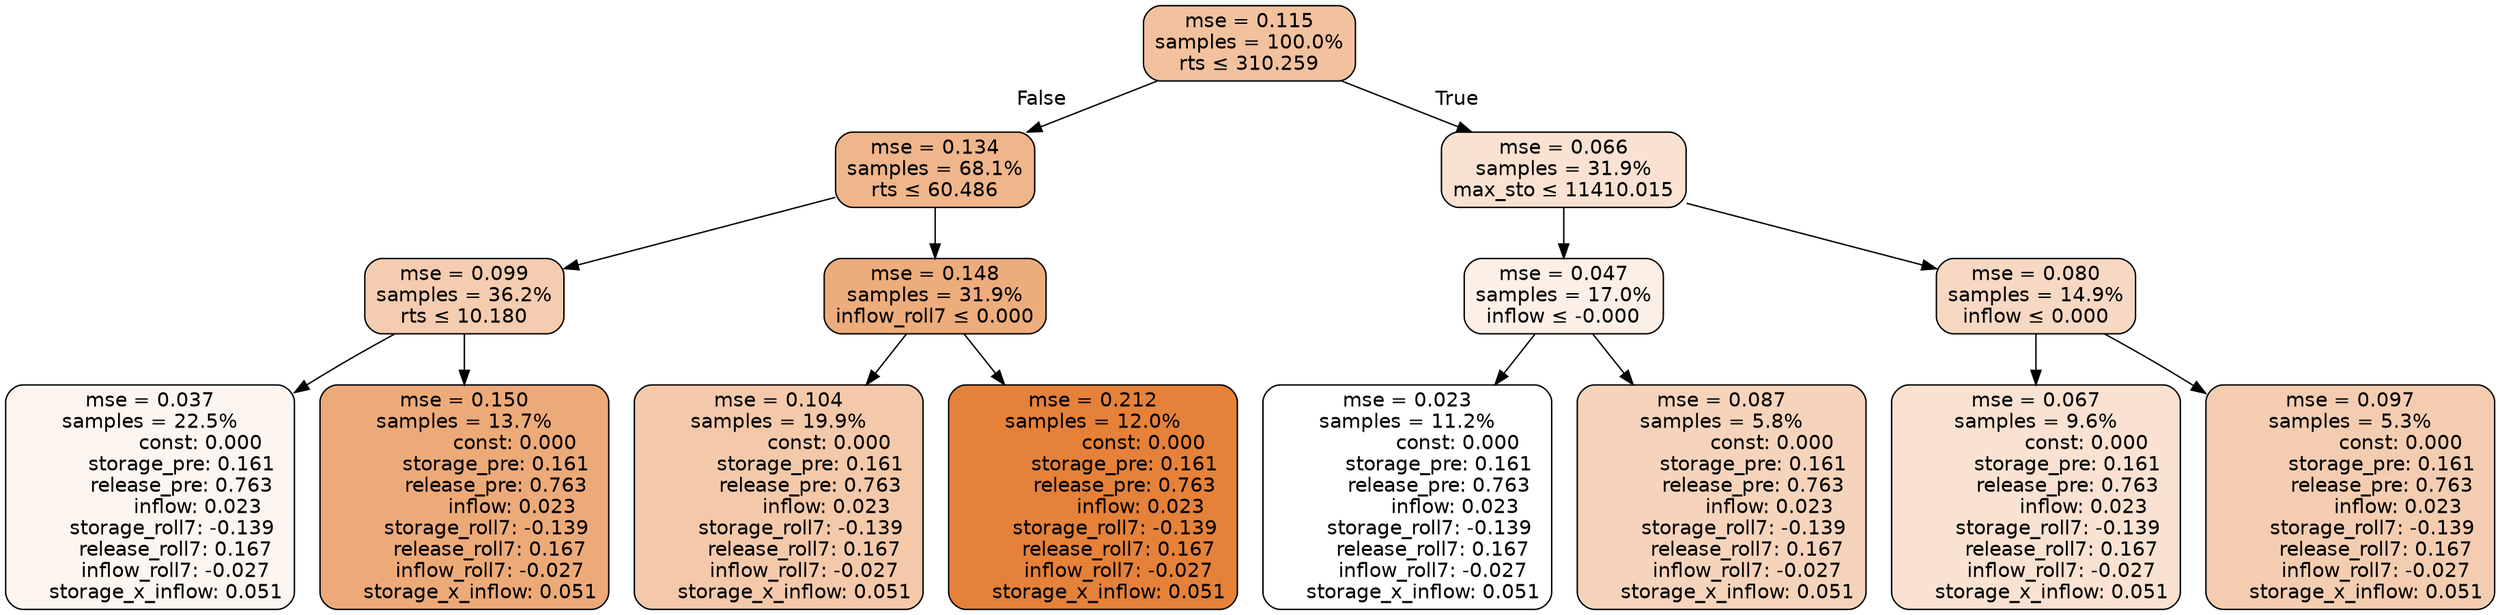 digraph tree {
node [shape=rectangle, style="filled, rounded", color="black", fontname=helvetica] ;
edge [fontname=helvetica] ;
	"0" [label="mse = 0.115
samples = 100.0%
rts &le; 310.259", fillcolor="#f2c19e"]
	"1" [label="mse = 0.134
samples = 68.1%
rts &le; 60.486", fillcolor="#efb58b"]
	"2" [label="mse = 0.099
samples = 36.2%
rts &le; 10.180", fillcolor="#f4ccaf"]
	"3" [label="mse = 0.037
samples = 22.5%
                const: 0.000
          storage_pre: 0.161
          release_pre: 0.763
               inflow: 0.023
       storage_roll7: -0.139
        release_roll7: 0.167
        inflow_roll7: -0.027
     storage_x_inflow: 0.051", fillcolor="#fdf5f0"]
	"4" [label="mse = 0.150
samples = 13.7%
                const: 0.000
          storage_pre: 0.161
          release_pre: 0.763
               inflow: 0.023
       storage_roll7: -0.139
        release_roll7: 0.167
        inflow_roll7: -0.027
     storage_x_inflow: 0.051", fillcolor="#edaa79"]
	"5" [label="mse = 0.148
samples = 31.9%
inflow_roll7 &le; 0.000", fillcolor="#edac7c"]
	"6" [label="mse = 0.104
samples = 19.9%
                const: 0.000
          storage_pre: 0.161
          release_pre: 0.763
               inflow: 0.023
       storage_roll7: -0.139
        release_roll7: 0.167
        inflow_roll7: -0.027
     storage_x_inflow: 0.051", fillcolor="#f3c9aa"]
	"7" [label="mse = 0.212
samples = 12.0%
                const: 0.000
          storage_pre: 0.161
          release_pre: 0.763
               inflow: 0.023
       storage_roll7: -0.139
        release_roll7: 0.167
        inflow_roll7: -0.027
     storage_x_inflow: 0.051", fillcolor="#e58139"]
	"8" [label="mse = 0.066
samples = 31.9%
max_sto &le; 11410.015", fillcolor="#f9e2d1"]
	"9" [label="mse = 0.047
samples = 17.0%
inflow &le; -0.000", fillcolor="#fbefe6"]
	"10" [label="mse = 0.023
samples = 11.2%
                const: 0.000
          storage_pre: 0.161
          release_pre: 0.763
               inflow: 0.023
       storage_roll7: -0.139
        release_roll7: 0.167
        inflow_roll7: -0.027
     storage_x_inflow: 0.051", fillcolor="#ffffff"]
	"11" [label="mse = 0.087
samples = 5.8%
                const: 0.000
          storage_pre: 0.161
          release_pre: 0.763
               inflow: 0.023
       storage_roll7: -0.139
        release_roll7: 0.167
        inflow_roll7: -0.027
     storage_x_inflow: 0.051", fillcolor="#f6d4bc"]
	"12" [label="mse = 0.080
samples = 14.9%
inflow &le; 0.000", fillcolor="#f7d8c3"]
	"13" [label="mse = 0.067
samples = 9.6%
                const: 0.000
          storage_pre: 0.161
          release_pre: 0.763
               inflow: 0.023
       storage_roll7: -0.139
        release_roll7: 0.167
        inflow_roll7: -0.027
     storage_x_inflow: 0.051", fillcolor="#f9e2d1"]
	"14" [label="mse = 0.097
samples = 5.3%
                const: 0.000
          storage_pre: 0.161
          release_pre: 0.763
               inflow: 0.023
       storage_roll7: -0.139
        release_roll7: 0.167
        inflow_roll7: -0.027
     storage_x_inflow: 0.051", fillcolor="#f4cdb1"]

	"0" -> "1" [labeldistance=2.5, labelangle=45, headlabel="False"]
	"1" -> "2"
	"2" -> "3"
	"2" -> "4"
	"1" -> "5"
	"5" -> "6"
	"5" -> "7"
	"0" -> "8" [labeldistance=2.5, labelangle=-45, headlabel="True"]
	"8" -> "9"
	"9" -> "10"
	"9" -> "11"
	"8" -> "12"
	"12" -> "13"
	"12" -> "14"
}